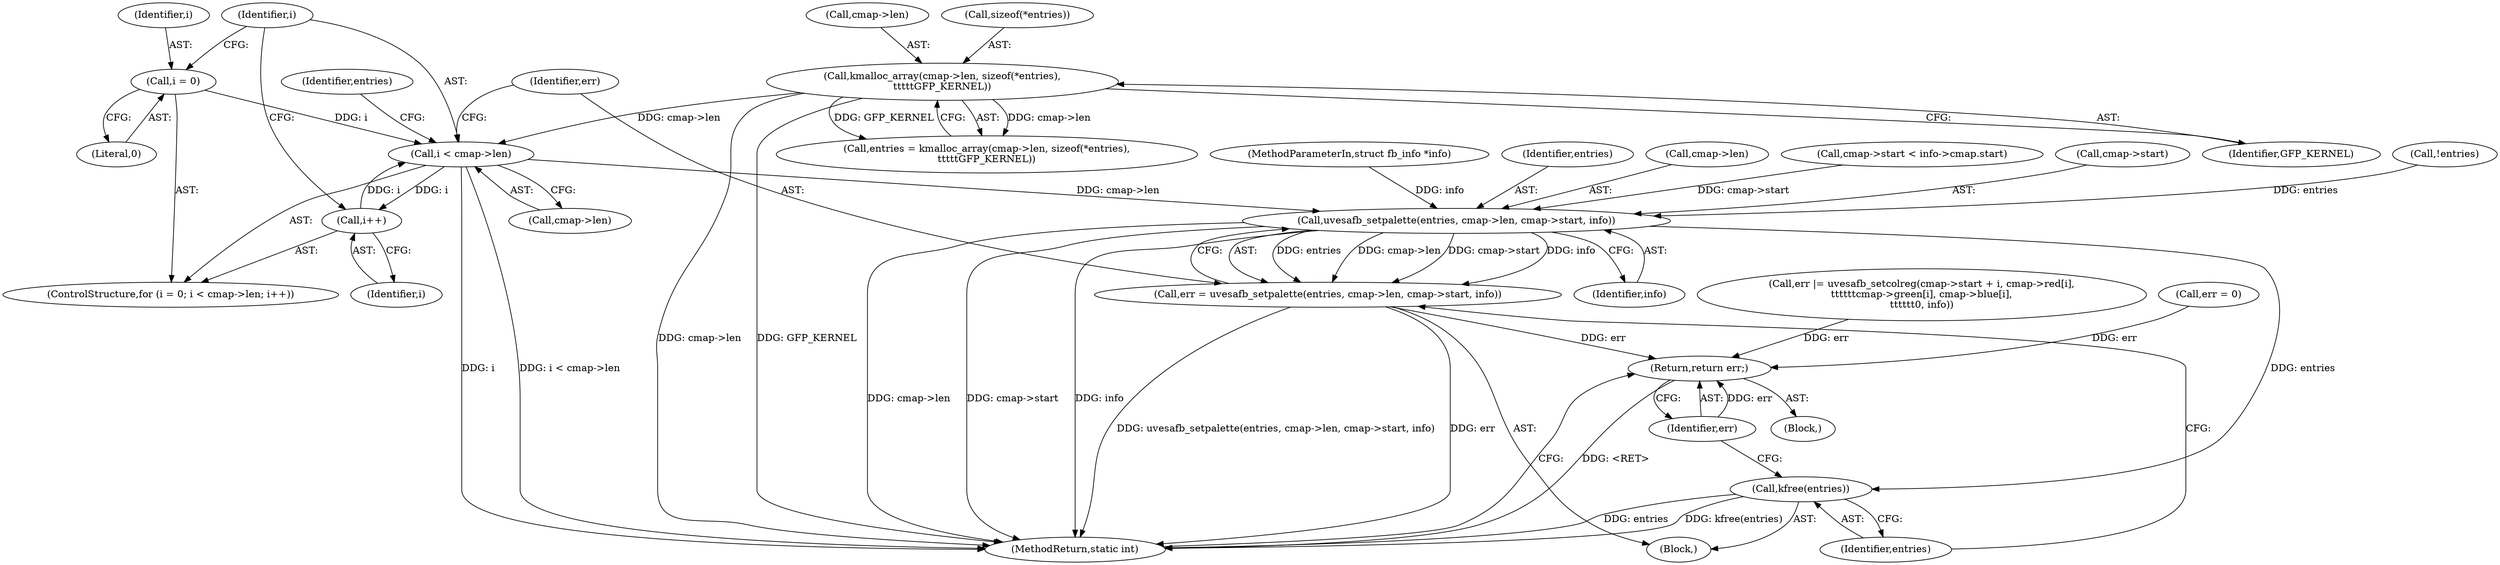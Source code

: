 digraph "0_linux_9f645bcc566a1e9f921bdae7528a01ced5bc3713@pointer" {
"1000179" [label="(Call,i < cmap->len)"];
"1000184" [label="(Call,i++)"];
"1000179" [label="(Call,i < cmap->len)"];
"1000176" [label="(Call,i = 0)"];
"1000161" [label="(Call,kmalloc_array(cmap->len, sizeof(*entries),\n\t\t\t\t\tGFP_KERNEL))"];
"1000235" [label="(Call,uvesafb_setpalette(entries, cmap->len, cmap->start, info))"];
"1000233" [label="(Call,err = uvesafb_setpalette(entries, cmap->len, cmap->start, info))"];
"1000285" [label="(Return,return err;)"];
"1000244" [label="(Call,kfree(entries))"];
"1000260" [label="(Call,err |= uvesafb_setcolreg(cmap->start + i, cmap->red[i],\n\t\t\t\t\t\tcmap->green[i], cmap->blue[i],\n\t\t\t\t\t\t0, info))"];
"1000181" [label="(Call,cmap->len)"];
"1000233" [label="(Call,err = uvesafb_setpalette(entries, cmap->len, cmap->start, info))"];
"1000240" [label="(Call,cmap->start)"];
"1000234" [label="(Identifier,err)"];
"1000162" [label="(Call,cmap->len)"];
"1000185" [label="(Identifier,i)"];
"1000168" [label="(Identifier,GFP_KERNEL)"];
"1000287" [label="(MethodReturn,static int)"];
"1000104" [label="(Block,)"];
"1000190" [label="(Identifier,entries)"];
"1000170" [label="(Call,!entries)"];
"1000235" [label="(Call,uvesafb_setpalette(entries, cmap->len, cmap->start, info))"];
"1000176" [label="(Call,i = 0)"];
"1000180" [label="(Identifier,i)"];
"1000184" [label="(Call,i++)"];
"1000161" [label="(Call,kmalloc_array(cmap->len, sizeof(*entries),\n\t\t\t\t\tGFP_KERNEL))"];
"1000175" [label="(ControlStructure,for (i = 0; i < cmap->len; i++))"];
"1000114" [label="(Call,err = 0)"];
"1000125" [label="(Block,)"];
"1000244" [label="(Call,kfree(entries))"];
"1000177" [label="(Identifier,i)"];
"1000179" [label="(Call,i < cmap->len)"];
"1000159" [label="(Call,entries = kmalloc_array(cmap->len, sizeof(*entries),\n\t\t\t\t\tGFP_KERNEL))"];
"1000243" [label="(Identifier,info)"];
"1000178" [label="(Literal,0)"];
"1000103" [label="(MethodParameterIn,struct fb_info *info)"];
"1000286" [label="(Identifier,err)"];
"1000236" [label="(Identifier,entries)"];
"1000237" [label="(Call,cmap->len)"];
"1000285" [label="(Return,return err;)"];
"1000165" [label="(Call,sizeof(*entries))"];
"1000147" [label="(Call,cmap->start < info->cmap.start)"];
"1000245" [label="(Identifier,entries)"];
"1000179" -> "1000175"  [label="AST: "];
"1000179" -> "1000181"  [label="CFG: "];
"1000180" -> "1000179"  [label="AST: "];
"1000181" -> "1000179"  [label="AST: "];
"1000190" -> "1000179"  [label="CFG: "];
"1000234" -> "1000179"  [label="CFG: "];
"1000179" -> "1000287"  [label="DDG: i < cmap->len"];
"1000179" -> "1000287"  [label="DDG: i"];
"1000184" -> "1000179"  [label="DDG: i"];
"1000176" -> "1000179"  [label="DDG: i"];
"1000161" -> "1000179"  [label="DDG: cmap->len"];
"1000179" -> "1000184"  [label="DDG: i"];
"1000179" -> "1000235"  [label="DDG: cmap->len"];
"1000184" -> "1000175"  [label="AST: "];
"1000184" -> "1000185"  [label="CFG: "];
"1000185" -> "1000184"  [label="AST: "];
"1000180" -> "1000184"  [label="CFG: "];
"1000176" -> "1000175"  [label="AST: "];
"1000176" -> "1000178"  [label="CFG: "];
"1000177" -> "1000176"  [label="AST: "];
"1000178" -> "1000176"  [label="AST: "];
"1000180" -> "1000176"  [label="CFG: "];
"1000161" -> "1000159"  [label="AST: "];
"1000161" -> "1000168"  [label="CFG: "];
"1000162" -> "1000161"  [label="AST: "];
"1000165" -> "1000161"  [label="AST: "];
"1000168" -> "1000161"  [label="AST: "];
"1000159" -> "1000161"  [label="CFG: "];
"1000161" -> "1000287"  [label="DDG: cmap->len"];
"1000161" -> "1000287"  [label="DDG: GFP_KERNEL"];
"1000161" -> "1000159"  [label="DDG: cmap->len"];
"1000161" -> "1000159"  [label="DDG: GFP_KERNEL"];
"1000235" -> "1000233"  [label="AST: "];
"1000235" -> "1000243"  [label="CFG: "];
"1000236" -> "1000235"  [label="AST: "];
"1000237" -> "1000235"  [label="AST: "];
"1000240" -> "1000235"  [label="AST: "];
"1000243" -> "1000235"  [label="AST: "];
"1000233" -> "1000235"  [label="CFG: "];
"1000235" -> "1000287"  [label="DDG: cmap->len"];
"1000235" -> "1000287"  [label="DDG: cmap->start"];
"1000235" -> "1000287"  [label="DDG: info"];
"1000235" -> "1000233"  [label="DDG: entries"];
"1000235" -> "1000233"  [label="DDG: cmap->len"];
"1000235" -> "1000233"  [label="DDG: cmap->start"];
"1000235" -> "1000233"  [label="DDG: info"];
"1000170" -> "1000235"  [label="DDG: entries"];
"1000147" -> "1000235"  [label="DDG: cmap->start"];
"1000103" -> "1000235"  [label="DDG: info"];
"1000235" -> "1000244"  [label="DDG: entries"];
"1000233" -> "1000125"  [label="AST: "];
"1000234" -> "1000233"  [label="AST: "];
"1000245" -> "1000233"  [label="CFG: "];
"1000233" -> "1000287"  [label="DDG: uvesafb_setpalette(entries, cmap->len, cmap->start, info)"];
"1000233" -> "1000287"  [label="DDG: err"];
"1000233" -> "1000285"  [label="DDG: err"];
"1000285" -> "1000104"  [label="AST: "];
"1000285" -> "1000286"  [label="CFG: "];
"1000286" -> "1000285"  [label="AST: "];
"1000287" -> "1000285"  [label="CFG: "];
"1000285" -> "1000287"  [label="DDG: <RET>"];
"1000286" -> "1000285"  [label="DDG: err"];
"1000114" -> "1000285"  [label="DDG: err"];
"1000260" -> "1000285"  [label="DDG: err"];
"1000244" -> "1000125"  [label="AST: "];
"1000244" -> "1000245"  [label="CFG: "];
"1000245" -> "1000244"  [label="AST: "];
"1000286" -> "1000244"  [label="CFG: "];
"1000244" -> "1000287"  [label="DDG: kfree(entries)"];
"1000244" -> "1000287"  [label="DDG: entries"];
}
